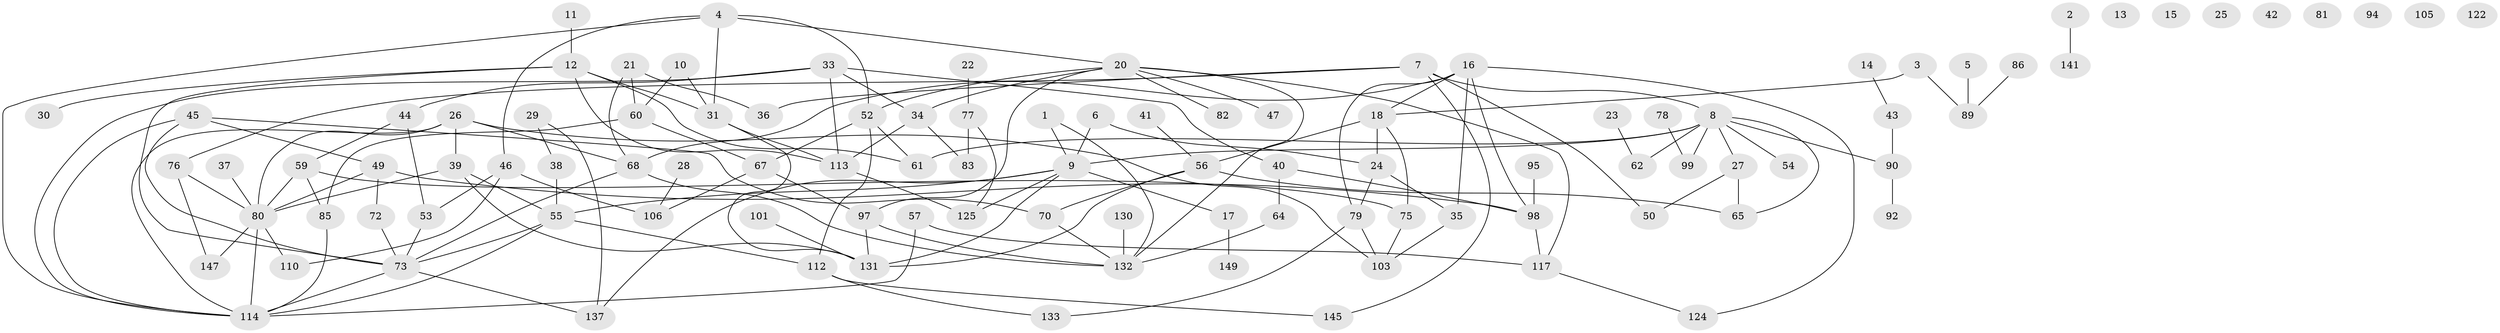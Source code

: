 // Generated by graph-tools (version 1.1) at 2025/23/03/03/25 07:23:29]
// undirected, 104 vertices, 155 edges
graph export_dot {
graph [start="1"]
  node [color=gray90,style=filled];
  1;
  2;
  3;
  4 [super="+119"];
  5;
  6;
  7 [super="+127"];
  8 [super="+115"];
  9 [super="+116"];
  10;
  11;
  12 [super="+84"];
  13;
  14 [super="+48"];
  15;
  16 [super="+19"];
  17 [super="+123"];
  18 [super="+32"];
  20 [super="+69"];
  21;
  22;
  23;
  24 [super="+135"];
  25;
  26 [super="+71"];
  27 [super="+111"];
  28;
  29 [super="+148"];
  30;
  31 [super="+51"];
  33 [super="+143"];
  34 [super="+63"];
  35;
  36;
  37;
  38;
  39 [super="+66"];
  40 [super="+140"];
  41;
  42;
  43;
  44 [super="+87"];
  45;
  46;
  47;
  49 [super="+74"];
  50;
  52 [super="+93"];
  53 [super="+88"];
  54;
  55 [super="+100"];
  56 [super="+58"];
  57;
  59;
  60;
  61 [super="+121"];
  62 [super="+96"];
  64;
  65;
  67 [super="+109"];
  68 [super="+134"];
  70;
  72;
  73 [super="+120"];
  75;
  76;
  77 [super="+129"];
  78;
  79 [super="+138"];
  80 [super="+107"];
  81;
  82;
  83;
  85 [super="+104"];
  86;
  89 [super="+91"];
  90 [super="+136"];
  92;
  94;
  95;
  97 [super="+102"];
  98 [super="+146"];
  99;
  101;
  103;
  105;
  106 [super="+108"];
  110;
  112 [super="+144"];
  113 [super="+118"];
  114 [super="+128"];
  117 [super="+126"];
  122;
  124;
  125;
  130;
  131 [super="+139"];
  132 [super="+142"];
  133;
  137;
  141;
  145;
  147;
  149;
  1 -- 132;
  1 -- 9;
  2 -- 141;
  3 -- 18;
  3 -- 89;
  4 -- 46;
  4 -- 52;
  4 -- 114;
  4 -- 31;
  4 -- 20;
  5 -- 89;
  6 -- 24;
  6 -- 9;
  7 -- 36;
  7 -- 76;
  7 -- 145;
  7 -- 8;
  7 -- 50;
  8 -- 9 [weight=2];
  8 -- 27;
  8 -- 61;
  8 -- 62;
  8 -- 65;
  8 -- 99;
  8 -- 54;
  8 -- 90;
  9 -- 125;
  9 -- 131;
  9 -- 137;
  9 -- 17;
  9 -- 55;
  10 -- 60;
  10 -- 31;
  11 -- 12;
  12 -- 61;
  12 -- 73;
  12 -- 113;
  12 -- 30;
  12 -- 31;
  14 -- 43;
  16 -- 18;
  16 -- 68;
  16 -- 98;
  16 -- 35;
  16 -- 124;
  16 -- 79;
  17 -- 149;
  18 -- 56;
  18 -- 75;
  18 -- 24;
  20 -- 47;
  20 -- 82;
  20 -- 117;
  20 -- 132;
  20 -- 52;
  20 -- 97;
  20 -- 34;
  21 -- 36;
  21 -- 60;
  21 -- 68;
  22 -- 77;
  23 -- 62;
  24 -- 35;
  24 -- 79;
  26 -- 80;
  26 -- 103;
  26 -- 114;
  26 -- 68;
  26 -- 39;
  27 -- 65;
  27 -- 50;
  28 -- 106;
  29 -- 38;
  29 -- 137;
  31 -- 113;
  31 -- 131;
  33 -- 34;
  33 -- 44;
  33 -- 40;
  33 -- 114;
  33 -- 113;
  34 -- 83;
  34 -- 113;
  35 -- 103;
  37 -- 80;
  38 -- 55;
  39 -- 80;
  39 -- 55;
  39 -- 131;
  40 -- 64;
  40 -- 98;
  41 -- 56;
  43 -- 90;
  44 -- 59;
  44 -- 53;
  45 -- 70;
  45 -- 73;
  45 -- 114;
  45 -- 49;
  46 -- 106;
  46 -- 110;
  46 -- 53;
  49 -- 80;
  49 -- 98;
  49 -- 72;
  52 -- 112;
  52 -- 61;
  52 -- 67;
  53 -- 73;
  55 -- 73;
  55 -- 114;
  55 -- 112;
  56 -- 65;
  56 -- 131;
  56 -- 70;
  57 -- 114;
  57 -- 117;
  59 -- 75;
  59 -- 80;
  59 -- 85;
  60 -- 67;
  60 -- 85;
  64 -- 132;
  67 -- 97;
  67 -- 106;
  68 -- 132;
  68 -- 73;
  70 -- 132;
  72 -- 73;
  73 -- 114;
  73 -- 137;
  75 -- 103;
  76 -- 147;
  76 -- 80;
  77 -- 125;
  77 -- 83;
  78 -- 99;
  79 -- 103;
  79 -- 133;
  80 -- 110;
  80 -- 114;
  80 -- 147 [weight=2];
  85 -- 114;
  86 -- 89;
  90 -- 92;
  95 -- 98;
  97 -- 132;
  97 -- 131;
  98 -- 117;
  101 -- 131;
  112 -- 145;
  112 -- 133;
  113 -- 125;
  117 -- 124;
  130 -- 132;
}
